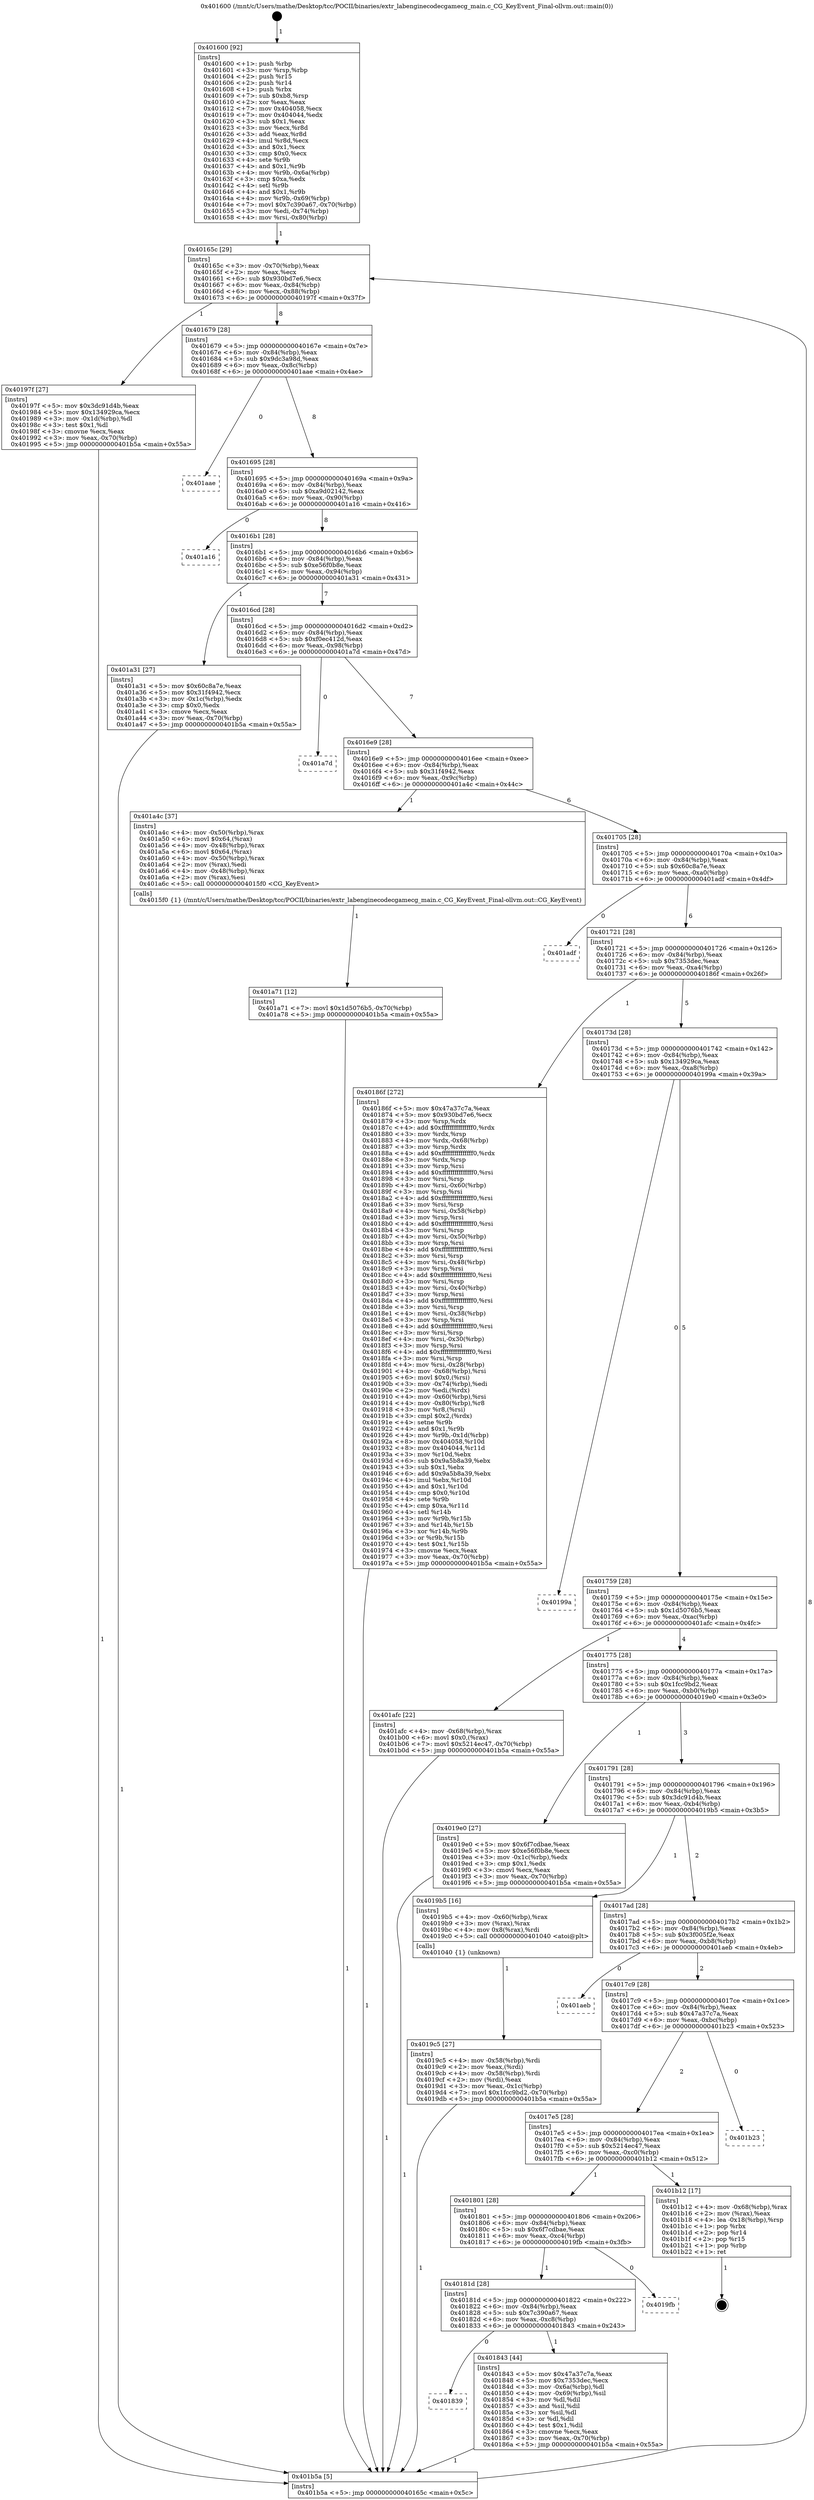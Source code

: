 digraph "0x401600" {
  label = "0x401600 (/mnt/c/Users/mathe/Desktop/tcc/POCII/binaries/extr_labenginecodecgamecg_main.c_CG_KeyEvent_Final-ollvm.out::main(0))"
  labelloc = "t"
  node[shape=record]

  Entry [label="",width=0.3,height=0.3,shape=circle,fillcolor=black,style=filled]
  "0x40165c" [label="{
     0x40165c [29]\l
     | [instrs]\l
     &nbsp;&nbsp;0x40165c \<+3\>: mov -0x70(%rbp),%eax\l
     &nbsp;&nbsp;0x40165f \<+2\>: mov %eax,%ecx\l
     &nbsp;&nbsp;0x401661 \<+6\>: sub $0x930bd7e6,%ecx\l
     &nbsp;&nbsp;0x401667 \<+6\>: mov %eax,-0x84(%rbp)\l
     &nbsp;&nbsp;0x40166d \<+6\>: mov %ecx,-0x88(%rbp)\l
     &nbsp;&nbsp;0x401673 \<+6\>: je 000000000040197f \<main+0x37f\>\l
  }"]
  "0x40197f" [label="{
     0x40197f [27]\l
     | [instrs]\l
     &nbsp;&nbsp;0x40197f \<+5\>: mov $0x3dc91d4b,%eax\l
     &nbsp;&nbsp;0x401984 \<+5\>: mov $0x134929ca,%ecx\l
     &nbsp;&nbsp;0x401989 \<+3\>: mov -0x1d(%rbp),%dl\l
     &nbsp;&nbsp;0x40198c \<+3\>: test $0x1,%dl\l
     &nbsp;&nbsp;0x40198f \<+3\>: cmovne %ecx,%eax\l
     &nbsp;&nbsp;0x401992 \<+3\>: mov %eax,-0x70(%rbp)\l
     &nbsp;&nbsp;0x401995 \<+5\>: jmp 0000000000401b5a \<main+0x55a\>\l
  }"]
  "0x401679" [label="{
     0x401679 [28]\l
     | [instrs]\l
     &nbsp;&nbsp;0x401679 \<+5\>: jmp 000000000040167e \<main+0x7e\>\l
     &nbsp;&nbsp;0x40167e \<+6\>: mov -0x84(%rbp),%eax\l
     &nbsp;&nbsp;0x401684 \<+5\>: sub $0x9dc3a98d,%eax\l
     &nbsp;&nbsp;0x401689 \<+6\>: mov %eax,-0x8c(%rbp)\l
     &nbsp;&nbsp;0x40168f \<+6\>: je 0000000000401aae \<main+0x4ae\>\l
  }"]
  Exit [label="",width=0.3,height=0.3,shape=circle,fillcolor=black,style=filled,peripheries=2]
  "0x401aae" [label="{
     0x401aae\l
  }", style=dashed]
  "0x401695" [label="{
     0x401695 [28]\l
     | [instrs]\l
     &nbsp;&nbsp;0x401695 \<+5\>: jmp 000000000040169a \<main+0x9a\>\l
     &nbsp;&nbsp;0x40169a \<+6\>: mov -0x84(%rbp),%eax\l
     &nbsp;&nbsp;0x4016a0 \<+5\>: sub $0xa9d02142,%eax\l
     &nbsp;&nbsp;0x4016a5 \<+6\>: mov %eax,-0x90(%rbp)\l
     &nbsp;&nbsp;0x4016ab \<+6\>: je 0000000000401a16 \<main+0x416\>\l
  }"]
  "0x401a71" [label="{
     0x401a71 [12]\l
     | [instrs]\l
     &nbsp;&nbsp;0x401a71 \<+7\>: movl $0x1d5076b5,-0x70(%rbp)\l
     &nbsp;&nbsp;0x401a78 \<+5\>: jmp 0000000000401b5a \<main+0x55a\>\l
  }"]
  "0x401a16" [label="{
     0x401a16\l
  }", style=dashed]
  "0x4016b1" [label="{
     0x4016b1 [28]\l
     | [instrs]\l
     &nbsp;&nbsp;0x4016b1 \<+5\>: jmp 00000000004016b6 \<main+0xb6\>\l
     &nbsp;&nbsp;0x4016b6 \<+6\>: mov -0x84(%rbp),%eax\l
     &nbsp;&nbsp;0x4016bc \<+5\>: sub $0xe56f0b8e,%eax\l
     &nbsp;&nbsp;0x4016c1 \<+6\>: mov %eax,-0x94(%rbp)\l
     &nbsp;&nbsp;0x4016c7 \<+6\>: je 0000000000401a31 \<main+0x431\>\l
  }"]
  "0x4019c5" [label="{
     0x4019c5 [27]\l
     | [instrs]\l
     &nbsp;&nbsp;0x4019c5 \<+4\>: mov -0x58(%rbp),%rdi\l
     &nbsp;&nbsp;0x4019c9 \<+2\>: mov %eax,(%rdi)\l
     &nbsp;&nbsp;0x4019cb \<+4\>: mov -0x58(%rbp),%rdi\l
     &nbsp;&nbsp;0x4019cf \<+2\>: mov (%rdi),%eax\l
     &nbsp;&nbsp;0x4019d1 \<+3\>: mov %eax,-0x1c(%rbp)\l
     &nbsp;&nbsp;0x4019d4 \<+7\>: movl $0x1fcc9bd2,-0x70(%rbp)\l
     &nbsp;&nbsp;0x4019db \<+5\>: jmp 0000000000401b5a \<main+0x55a\>\l
  }"]
  "0x401a31" [label="{
     0x401a31 [27]\l
     | [instrs]\l
     &nbsp;&nbsp;0x401a31 \<+5\>: mov $0x60c8a7e,%eax\l
     &nbsp;&nbsp;0x401a36 \<+5\>: mov $0x31f4942,%ecx\l
     &nbsp;&nbsp;0x401a3b \<+3\>: mov -0x1c(%rbp),%edx\l
     &nbsp;&nbsp;0x401a3e \<+3\>: cmp $0x0,%edx\l
     &nbsp;&nbsp;0x401a41 \<+3\>: cmove %ecx,%eax\l
     &nbsp;&nbsp;0x401a44 \<+3\>: mov %eax,-0x70(%rbp)\l
     &nbsp;&nbsp;0x401a47 \<+5\>: jmp 0000000000401b5a \<main+0x55a\>\l
  }"]
  "0x4016cd" [label="{
     0x4016cd [28]\l
     | [instrs]\l
     &nbsp;&nbsp;0x4016cd \<+5\>: jmp 00000000004016d2 \<main+0xd2\>\l
     &nbsp;&nbsp;0x4016d2 \<+6\>: mov -0x84(%rbp),%eax\l
     &nbsp;&nbsp;0x4016d8 \<+5\>: sub $0xf0ec412d,%eax\l
     &nbsp;&nbsp;0x4016dd \<+6\>: mov %eax,-0x98(%rbp)\l
     &nbsp;&nbsp;0x4016e3 \<+6\>: je 0000000000401a7d \<main+0x47d\>\l
  }"]
  "0x401600" [label="{
     0x401600 [92]\l
     | [instrs]\l
     &nbsp;&nbsp;0x401600 \<+1\>: push %rbp\l
     &nbsp;&nbsp;0x401601 \<+3\>: mov %rsp,%rbp\l
     &nbsp;&nbsp;0x401604 \<+2\>: push %r15\l
     &nbsp;&nbsp;0x401606 \<+2\>: push %r14\l
     &nbsp;&nbsp;0x401608 \<+1\>: push %rbx\l
     &nbsp;&nbsp;0x401609 \<+7\>: sub $0xb8,%rsp\l
     &nbsp;&nbsp;0x401610 \<+2\>: xor %eax,%eax\l
     &nbsp;&nbsp;0x401612 \<+7\>: mov 0x404058,%ecx\l
     &nbsp;&nbsp;0x401619 \<+7\>: mov 0x404044,%edx\l
     &nbsp;&nbsp;0x401620 \<+3\>: sub $0x1,%eax\l
     &nbsp;&nbsp;0x401623 \<+3\>: mov %ecx,%r8d\l
     &nbsp;&nbsp;0x401626 \<+3\>: add %eax,%r8d\l
     &nbsp;&nbsp;0x401629 \<+4\>: imul %r8d,%ecx\l
     &nbsp;&nbsp;0x40162d \<+3\>: and $0x1,%ecx\l
     &nbsp;&nbsp;0x401630 \<+3\>: cmp $0x0,%ecx\l
     &nbsp;&nbsp;0x401633 \<+4\>: sete %r9b\l
     &nbsp;&nbsp;0x401637 \<+4\>: and $0x1,%r9b\l
     &nbsp;&nbsp;0x40163b \<+4\>: mov %r9b,-0x6a(%rbp)\l
     &nbsp;&nbsp;0x40163f \<+3\>: cmp $0xa,%edx\l
     &nbsp;&nbsp;0x401642 \<+4\>: setl %r9b\l
     &nbsp;&nbsp;0x401646 \<+4\>: and $0x1,%r9b\l
     &nbsp;&nbsp;0x40164a \<+4\>: mov %r9b,-0x69(%rbp)\l
     &nbsp;&nbsp;0x40164e \<+7\>: movl $0x7c390a67,-0x70(%rbp)\l
     &nbsp;&nbsp;0x401655 \<+3\>: mov %edi,-0x74(%rbp)\l
     &nbsp;&nbsp;0x401658 \<+4\>: mov %rsi,-0x80(%rbp)\l
  }"]
  "0x401a7d" [label="{
     0x401a7d\l
  }", style=dashed]
  "0x4016e9" [label="{
     0x4016e9 [28]\l
     | [instrs]\l
     &nbsp;&nbsp;0x4016e9 \<+5\>: jmp 00000000004016ee \<main+0xee\>\l
     &nbsp;&nbsp;0x4016ee \<+6\>: mov -0x84(%rbp),%eax\l
     &nbsp;&nbsp;0x4016f4 \<+5\>: sub $0x31f4942,%eax\l
     &nbsp;&nbsp;0x4016f9 \<+6\>: mov %eax,-0x9c(%rbp)\l
     &nbsp;&nbsp;0x4016ff \<+6\>: je 0000000000401a4c \<main+0x44c\>\l
  }"]
  "0x401b5a" [label="{
     0x401b5a [5]\l
     | [instrs]\l
     &nbsp;&nbsp;0x401b5a \<+5\>: jmp 000000000040165c \<main+0x5c\>\l
  }"]
  "0x401a4c" [label="{
     0x401a4c [37]\l
     | [instrs]\l
     &nbsp;&nbsp;0x401a4c \<+4\>: mov -0x50(%rbp),%rax\l
     &nbsp;&nbsp;0x401a50 \<+6\>: movl $0x64,(%rax)\l
     &nbsp;&nbsp;0x401a56 \<+4\>: mov -0x48(%rbp),%rax\l
     &nbsp;&nbsp;0x401a5a \<+6\>: movl $0x64,(%rax)\l
     &nbsp;&nbsp;0x401a60 \<+4\>: mov -0x50(%rbp),%rax\l
     &nbsp;&nbsp;0x401a64 \<+2\>: mov (%rax),%edi\l
     &nbsp;&nbsp;0x401a66 \<+4\>: mov -0x48(%rbp),%rax\l
     &nbsp;&nbsp;0x401a6a \<+2\>: mov (%rax),%esi\l
     &nbsp;&nbsp;0x401a6c \<+5\>: call 00000000004015f0 \<CG_KeyEvent\>\l
     | [calls]\l
     &nbsp;&nbsp;0x4015f0 \{1\} (/mnt/c/Users/mathe/Desktop/tcc/POCII/binaries/extr_labenginecodecgamecg_main.c_CG_KeyEvent_Final-ollvm.out::CG_KeyEvent)\l
  }"]
  "0x401705" [label="{
     0x401705 [28]\l
     | [instrs]\l
     &nbsp;&nbsp;0x401705 \<+5\>: jmp 000000000040170a \<main+0x10a\>\l
     &nbsp;&nbsp;0x40170a \<+6\>: mov -0x84(%rbp),%eax\l
     &nbsp;&nbsp;0x401710 \<+5\>: sub $0x60c8a7e,%eax\l
     &nbsp;&nbsp;0x401715 \<+6\>: mov %eax,-0xa0(%rbp)\l
     &nbsp;&nbsp;0x40171b \<+6\>: je 0000000000401adf \<main+0x4df\>\l
  }"]
  "0x401839" [label="{
     0x401839\l
  }", style=dashed]
  "0x401adf" [label="{
     0x401adf\l
  }", style=dashed]
  "0x401721" [label="{
     0x401721 [28]\l
     | [instrs]\l
     &nbsp;&nbsp;0x401721 \<+5\>: jmp 0000000000401726 \<main+0x126\>\l
     &nbsp;&nbsp;0x401726 \<+6\>: mov -0x84(%rbp),%eax\l
     &nbsp;&nbsp;0x40172c \<+5\>: sub $0x7353dec,%eax\l
     &nbsp;&nbsp;0x401731 \<+6\>: mov %eax,-0xa4(%rbp)\l
     &nbsp;&nbsp;0x401737 \<+6\>: je 000000000040186f \<main+0x26f\>\l
  }"]
  "0x401843" [label="{
     0x401843 [44]\l
     | [instrs]\l
     &nbsp;&nbsp;0x401843 \<+5\>: mov $0x47a37c7a,%eax\l
     &nbsp;&nbsp;0x401848 \<+5\>: mov $0x7353dec,%ecx\l
     &nbsp;&nbsp;0x40184d \<+3\>: mov -0x6a(%rbp),%dl\l
     &nbsp;&nbsp;0x401850 \<+4\>: mov -0x69(%rbp),%sil\l
     &nbsp;&nbsp;0x401854 \<+3\>: mov %dl,%dil\l
     &nbsp;&nbsp;0x401857 \<+3\>: and %sil,%dil\l
     &nbsp;&nbsp;0x40185a \<+3\>: xor %sil,%dl\l
     &nbsp;&nbsp;0x40185d \<+3\>: or %dl,%dil\l
     &nbsp;&nbsp;0x401860 \<+4\>: test $0x1,%dil\l
     &nbsp;&nbsp;0x401864 \<+3\>: cmovne %ecx,%eax\l
     &nbsp;&nbsp;0x401867 \<+3\>: mov %eax,-0x70(%rbp)\l
     &nbsp;&nbsp;0x40186a \<+5\>: jmp 0000000000401b5a \<main+0x55a\>\l
  }"]
  "0x40186f" [label="{
     0x40186f [272]\l
     | [instrs]\l
     &nbsp;&nbsp;0x40186f \<+5\>: mov $0x47a37c7a,%eax\l
     &nbsp;&nbsp;0x401874 \<+5\>: mov $0x930bd7e6,%ecx\l
     &nbsp;&nbsp;0x401879 \<+3\>: mov %rsp,%rdx\l
     &nbsp;&nbsp;0x40187c \<+4\>: add $0xfffffffffffffff0,%rdx\l
     &nbsp;&nbsp;0x401880 \<+3\>: mov %rdx,%rsp\l
     &nbsp;&nbsp;0x401883 \<+4\>: mov %rdx,-0x68(%rbp)\l
     &nbsp;&nbsp;0x401887 \<+3\>: mov %rsp,%rdx\l
     &nbsp;&nbsp;0x40188a \<+4\>: add $0xfffffffffffffff0,%rdx\l
     &nbsp;&nbsp;0x40188e \<+3\>: mov %rdx,%rsp\l
     &nbsp;&nbsp;0x401891 \<+3\>: mov %rsp,%rsi\l
     &nbsp;&nbsp;0x401894 \<+4\>: add $0xfffffffffffffff0,%rsi\l
     &nbsp;&nbsp;0x401898 \<+3\>: mov %rsi,%rsp\l
     &nbsp;&nbsp;0x40189b \<+4\>: mov %rsi,-0x60(%rbp)\l
     &nbsp;&nbsp;0x40189f \<+3\>: mov %rsp,%rsi\l
     &nbsp;&nbsp;0x4018a2 \<+4\>: add $0xfffffffffffffff0,%rsi\l
     &nbsp;&nbsp;0x4018a6 \<+3\>: mov %rsi,%rsp\l
     &nbsp;&nbsp;0x4018a9 \<+4\>: mov %rsi,-0x58(%rbp)\l
     &nbsp;&nbsp;0x4018ad \<+3\>: mov %rsp,%rsi\l
     &nbsp;&nbsp;0x4018b0 \<+4\>: add $0xfffffffffffffff0,%rsi\l
     &nbsp;&nbsp;0x4018b4 \<+3\>: mov %rsi,%rsp\l
     &nbsp;&nbsp;0x4018b7 \<+4\>: mov %rsi,-0x50(%rbp)\l
     &nbsp;&nbsp;0x4018bb \<+3\>: mov %rsp,%rsi\l
     &nbsp;&nbsp;0x4018be \<+4\>: add $0xfffffffffffffff0,%rsi\l
     &nbsp;&nbsp;0x4018c2 \<+3\>: mov %rsi,%rsp\l
     &nbsp;&nbsp;0x4018c5 \<+4\>: mov %rsi,-0x48(%rbp)\l
     &nbsp;&nbsp;0x4018c9 \<+3\>: mov %rsp,%rsi\l
     &nbsp;&nbsp;0x4018cc \<+4\>: add $0xfffffffffffffff0,%rsi\l
     &nbsp;&nbsp;0x4018d0 \<+3\>: mov %rsi,%rsp\l
     &nbsp;&nbsp;0x4018d3 \<+4\>: mov %rsi,-0x40(%rbp)\l
     &nbsp;&nbsp;0x4018d7 \<+3\>: mov %rsp,%rsi\l
     &nbsp;&nbsp;0x4018da \<+4\>: add $0xfffffffffffffff0,%rsi\l
     &nbsp;&nbsp;0x4018de \<+3\>: mov %rsi,%rsp\l
     &nbsp;&nbsp;0x4018e1 \<+4\>: mov %rsi,-0x38(%rbp)\l
     &nbsp;&nbsp;0x4018e5 \<+3\>: mov %rsp,%rsi\l
     &nbsp;&nbsp;0x4018e8 \<+4\>: add $0xfffffffffffffff0,%rsi\l
     &nbsp;&nbsp;0x4018ec \<+3\>: mov %rsi,%rsp\l
     &nbsp;&nbsp;0x4018ef \<+4\>: mov %rsi,-0x30(%rbp)\l
     &nbsp;&nbsp;0x4018f3 \<+3\>: mov %rsp,%rsi\l
     &nbsp;&nbsp;0x4018f6 \<+4\>: add $0xfffffffffffffff0,%rsi\l
     &nbsp;&nbsp;0x4018fa \<+3\>: mov %rsi,%rsp\l
     &nbsp;&nbsp;0x4018fd \<+4\>: mov %rsi,-0x28(%rbp)\l
     &nbsp;&nbsp;0x401901 \<+4\>: mov -0x68(%rbp),%rsi\l
     &nbsp;&nbsp;0x401905 \<+6\>: movl $0x0,(%rsi)\l
     &nbsp;&nbsp;0x40190b \<+3\>: mov -0x74(%rbp),%edi\l
     &nbsp;&nbsp;0x40190e \<+2\>: mov %edi,(%rdx)\l
     &nbsp;&nbsp;0x401910 \<+4\>: mov -0x60(%rbp),%rsi\l
     &nbsp;&nbsp;0x401914 \<+4\>: mov -0x80(%rbp),%r8\l
     &nbsp;&nbsp;0x401918 \<+3\>: mov %r8,(%rsi)\l
     &nbsp;&nbsp;0x40191b \<+3\>: cmpl $0x2,(%rdx)\l
     &nbsp;&nbsp;0x40191e \<+4\>: setne %r9b\l
     &nbsp;&nbsp;0x401922 \<+4\>: and $0x1,%r9b\l
     &nbsp;&nbsp;0x401926 \<+4\>: mov %r9b,-0x1d(%rbp)\l
     &nbsp;&nbsp;0x40192a \<+8\>: mov 0x404058,%r10d\l
     &nbsp;&nbsp;0x401932 \<+8\>: mov 0x404044,%r11d\l
     &nbsp;&nbsp;0x40193a \<+3\>: mov %r10d,%ebx\l
     &nbsp;&nbsp;0x40193d \<+6\>: sub $0x9a5b8a39,%ebx\l
     &nbsp;&nbsp;0x401943 \<+3\>: sub $0x1,%ebx\l
     &nbsp;&nbsp;0x401946 \<+6\>: add $0x9a5b8a39,%ebx\l
     &nbsp;&nbsp;0x40194c \<+4\>: imul %ebx,%r10d\l
     &nbsp;&nbsp;0x401950 \<+4\>: and $0x1,%r10d\l
     &nbsp;&nbsp;0x401954 \<+4\>: cmp $0x0,%r10d\l
     &nbsp;&nbsp;0x401958 \<+4\>: sete %r9b\l
     &nbsp;&nbsp;0x40195c \<+4\>: cmp $0xa,%r11d\l
     &nbsp;&nbsp;0x401960 \<+4\>: setl %r14b\l
     &nbsp;&nbsp;0x401964 \<+3\>: mov %r9b,%r15b\l
     &nbsp;&nbsp;0x401967 \<+3\>: and %r14b,%r15b\l
     &nbsp;&nbsp;0x40196a \<+3\>: xor %r14b,%r9b\l
     &nbsp;&nbsp;0x40196d \<+3\>: or %r9b,%r15b\l
     &nbsp;&nbsp;0x401970 \<+4\>: test $0x1,%r15b\l
     &nbsp;&nbsp;0x401974 \<+3\>: cmovne %ecx,%eax\l
     &nbsp;&nbsp;0x401977 \<+3\>: mov %eax,-0x70(%rbp)\l
     &nbsp;&nbsp;0x40197a \<+5\>: jmp 0000000000401b5a \<main+0x55a\>\l
  }"]
  "0x40173d" [label="{
     0x40173d [28]\l
     | [instrs]\l
     &nbsp;&nbsp;0x40173d \<+5\>: jmp 0000000000401742 \<main+0x142\>\l
     &nbsp;&nbsp;0x401742 \<+6\>: mov -0x84(%rbp),%eax\l
     &nbsp;&nbsp;0x401748 \<+5\>: sub $0x134929ca,%eax\l
     &nbsp;&nbsp;0x40174d \<+6\>: mov %eax,-0xa8(%rbp)\l
     &nbsp;&nbsp;0x401753 \<+6\>: je 000000000040199a \<main+0x39a\>\l
  }"]
  "0x40181d" [label="{
     0x40181d [28]\l
     | [instrs]\l
     &nbsp;&nbsp;0x40181d \<+5\>: jmp 0000000000401822 \<main+0x222\>\l
     &nbsp;&nbsp;0x401822 \<+6\>: mov -0x84(%rbp),%eax\l
     &nbsp;&nbsp;0x401828 \<+5\>: sub $0x7c390a67,%eax\l
     &nbsp;&nbsp;0x40182d \<+6\>: mov %eax,-0xc8(%rbp)\l
     &nbsp;&nbsp;0x401833 \<+6\>: je 0000000000401843 \<main+0x243\>\l
  }"]
  "0x40199a" [label="{
     0x40199a\l
  }", style=dashed]
  "0x401759" [label="{
     0x401759 [28]\l
     | [instrs]\l
     &nbsp;&nbsp;0x401759 \<+5\>: jmp 000000000040175e \<main+0x15e\>\l
     &nbsp;&nbsp;0x40175e \<+6\>: mov -0x84(%rbp),%eax\l
     &nbsp;&nbsp;0x401764 \<+5\>: sub $0x1d5076b5,%eax\l
     &nbsp;&nbsp;0x401769 \<+6\>: mov %eax,-0xac(%rbp)\l
     &nbsp;&nbsp;0x40176f \<+6\>: je 0000000000401afc \<main+0x4fc\>\l
  }"]
  "0x4019fb" [label="{
     0x4019fb\l
  }", style=dashed]
  "0x401afc" [label="{
     0x401afc [22]\l
     | [instrs]\l
     &nbsp;&nbsp;0x401afc \<+4\>: mov -0x68(%rbp),%rax\l
     &nbsp;&nbsp;0x401b00 \<+6\>: movl $0x0,(%rax)\l
     &nbsp;&nbsp;0x401b06 \<+7\>: movl $0x5214ec47,-0x70(%rbp)\l
     &nbsp;&nbsp;0x401b0d \<+5\>: jmp 0000000000401b5a \<main+0x55a\>\l
  }"]
  "0x401775" [label="{
     0x401775 [28]\l
     | [instrs]\l
     &nbsp;&nbsp;0x401775 \<+5\>: jmp 000000000040177a \<main+0x17a\>\l
     &nbsp;&nbsp;0x40177a \<+6\>: mov -0x84(%rbp),%eax\l
     &nbsp;&nbsp;0x401780 \<+5\>: sub $0x1fcc9bd2,%eax\l
     &nbsp;&nbsp;0x401785 \<+6\>: mov %eax,-0xb0(%rbp)\l
     &nbsp;&nbsp;0x40178b \<+6\>: je 00000000004019e0 \<main+0x3e0\>\l
  }"]
  "0x401801" [label="{
     0x401801 [28]\l
     | [instrs]\l
     &nbsp;&nbsp;0x401801 \<+5\>: jmp 0000000000401806 \<main+0x206\>\l
     &nbsp;&nbsp;0x401806 \<+6\>: mov -0x84(%rbp),%eax\l
     &nbsp;&nbsp;0x40180c \<+5\>: sub $0x6f7cdbae,%eax\l
     &nbsp;&nbsp;0x401811 \<+6\>: mov %eax,-0xc4(%rbp)\l
     &nbsp;&nbsp;0x401817 \<+6\>: je 00000000004019fb \<main+0x3fb\>\l
  }"]
  "0x4019e0" [label="{
     0x4019e0 [27]\l
     | [instrs]\l
     &nbsp;&nbsp;0x4019e0 \<+5\>: mov $0x6f7cdbae,%eax\l
     &nbsp;&nbsp;0x4019e5 \<+5\>: mov $0xe56f0b8e,%ecx\l
     &nbsp;&nbsp;0x4019ea \<+3\>: mov -0x1c(%rbp),%edx\l
     &nbsp;&nbsp;0x4019ed \<+3\>: cmp $0x1,%edx\l
     &nbsp;&nbsp;0x4019f0 \<+3\>: cmovl %ecx,%eax\l
     &nbsp;&nbsp;0x4019f3 \<+3\>: mov %eax,-0x70(%rbp)\l
     &nbsp;&nbsp;0x4019f6 \<+5\>: jmp 0000000000401b5a \<main+0x55a\>\l
  }"]
  "0x401791" [label="{
     0x401791 [28]\l
     | [instrs]\l
     &nbsp;&nbsp;0x401791 \<+5\>: jmp 0000000000401796 \<main+0x196\>\l
     &nbsp;&nbsp;0x401796 \<+6\>: mov -0x84(%rbp),%eax\l
     &nbsp;&nbsp;0x40179c \<+5\>: sub $0x3dc91d4b,%eax\l
     &nbsp;&nbsp;0x4017a1 \<+6\>: mov %eax,-0xb4(%rbp)\l
     &nbsp;&nbsp;0x4017a7 \<+6\>: je 00000000004019b5 \<main+0x3b5\>\l
  }"]
  "0x401b12" [label="{
     0x401b12 [17]\l
     | [instrs]\l
     &nbsp;&nbsp;0x401b12 \<+4\>: mov -0x68(%rbp),%rax\l
     &nbsp;&nbsp;0x401b16 \<+2\>: mov (%rax),%eax\l
     &nbsp;&nbsp;0x401b18 \<+4\>: lea -0x18(%rbp),%rsp\l
     &nbsp;&nbsp;0x401b1c \<+1\>: pop %rbx\l
     &nbsp;&nbsp;0x401b1d \<+2\>: pop %r14\l
     &nbsp;&nbsp;0x401b1f \<+2\>: pop %r15\l
     &nbsp;&nbsp;0x401b21 \<+1\>: pop %rbp\l
     &nbsp;&nbsp;0x401b22 \<+1\>: ret\l
  }"]
  "0x4019b5" [label="{
     0x4019b5 [16]\l
     | [instrs]\l
     &nbsp;&nbsp;0x4019b5 \<+4\>: mov -0x60(%rbp),%rax\l
     &nbsp;&nbsp;0x4019b9 \<+3\>: mov (%rax),%rax\l
     &nbsp;&nbsp;0x4019bc \<+4\>: mov 0x8(%rax),%rdi\l
     &nbsp;&nbsp;0x4019c0 \<+5\>: call 0000000000401040 \<atoi@plt\>\l
     | [calls]\l
     &nbsp;&nbsp;0x401040 \{1\} (unknown)\l
  }"]
  "0x4017ad" [label="{
     0x4017ad [28]\l
     | [instrs]\l
     &nbsp;&nbsp;0x4017ad \<+5\>: jmp 00000000004017b2 \<main+0x1b2\>\l
     &nbsp;&nbsp;0x4017b2 \<+6\>: mov -0x84(%rbp),%eax\l
     &nbsp;&nbsp;0x4017b8 \<+5\>: sub $0x3f005f2e,%eax\l
     &nbsp;&nbsp;0x4017bd \<+6\>: mov %eax,-0xb8(%rbp)\l
     &nbsp;&nbsp;0x4017c3 \<+6\>: je 0000000000401aeb \<main+0x4eb\>\l
  }"]
  "0x4017e5" [label="{
     0x4017e5 [28]\l
     | [instrs]\l
     &nbsp;&nbsp;0x4017e5 \<+5\>: jmp 00000000004017ea \<main+0x1ea\>\l
     &nbsp;&nbsp;0x4017ea \<+6\>: mov -0x84(%rbp),%eax\l
     &nbsp;&nbsp;0x4017f0 \<+5\>: sub $0x5214ec47,%eax\l
     &nbsp;&nbsp;0x4017f5 \<+6\>: mov %eax,-0xc0(%rbp)\l
     &nbsp;&nbsp;0x4017fb \<+6\>: je 0000000000401b12 \<main+0x512\>\l
  }"]
  "0x401aeb" [label="{
     0x401aeb\l
  }", style=dashed]
  "0x4017c9" [label="{
     0x4017c9 [28]\l
     | [instrs]\l
     &nbsp;&nbsp;0x4017c9 \<+5\>: jmp 00000000004017ce \<main+0x1ce\>\l
     &nbsp;&nbsp;0x4017ce \<+6\>: mov -0x84(%rbp),%eax\l
     &nbsp;&nbsp;0x4017d4 \<+5\>: sub $0x47a37c7a,%eax\l
     &nbsp;&nbsp;0x4017d9 \<+6\>: mov %eax,-0xbc(%rbp)\l
     &nbsp;&nbsp;0x4017df \<+6\>: je 0000000000401b23 \<main+0x523\>\l
  }"]
  "0x401b23" [label="{
     0x401b23\l
  }", style=dashed]
  Entry -> "0x401600" [label=" 1"]
  "0x40165c" -> "0x40197f" [label=" 1"]
  "0x40165c" -> "0x401679" [label=" 8"]
  "0x401b12" -> Exit [label=" 1"]
  "0x401679" -> "0x401aae" [label=" 0"]
  "0x401679" -> "0x401695" [label=" 8"]
  "0x401afc" -> "0x401b5a" [label=" 1"]
  "0x401695" -> "0x401a16" [label=" 0"]
  "0x401695" -> "0x4016b1" [label=" 8"]
  "0x401a71" -> "0x401b5a" [label=" 1"]
  "0x4016b1" -> "0x401a31" [label=" 1"]
  "0x4016b1" -> "0x4016cd" [label=" 7"]
  "0x401a4c" -> "0x401a71" [label=" 1"]
  "0x4016cd" -> "0x401a7d" [label=" 0"]
  "0x4016cd" -> "0x4016e9" [label=" 7"]
  "0x4019e0" -> "0x401b5a" [label=" 1"]
  "0x4016e9" -> "0x401a4c" [label=" 1"]
  "0x4016e9" -> "0x401705" [label=" 6"]
  "0x4019c5" -> "0x401b5a" [label=" 1"]
  "0x401705" -> "0x401adf" [label=" 0"]
  "0x401705" -> "0x401721" [label=" 6"]
  "0x4019b5" -> "0x4019c5" [label=" 1"]
  "0x401721" -> "0x40186f" [label=" 1"]
  "0x401721" -> "0x40173d" [label=" 5"]
  "0x40197f" -> "0x401b5a" [label=" 1"]
  "0x40173d" -> "0x40199a" [label=" 0"]
  "0x40173d" -> "0x401759" [label=" 5"]
  "0x401a31" -> "0x401b5a" [label=" 1"]
  "0x401759" -> "0x401afc" [label=" 1"]
  "0x401759" -> "0x401775" [label=" 4"]
  "0x401b5a" -> "0x40165c" [label=" 8"]
  "0x401775" -> "0x4019e0" [label=" 1"]
  "0x401775" -> "0x401791" [label=" 3"]
  "0x401843" -> "0x401b5a" [label=" 1"]
  "0x401791" -> "0x4019b5" [label=" 1"]
  "0x401791" -> "0x4017ad" [label=" 2"]
  "0x40181d" -> "0x401839" [label=" 0"]
  "0x4017ad" -> "0x401aeb" [label=" 0"]
  "0x4017ad" -> "0x4017c9" [label=" 2"]
  "0x40186f" -> "0x401b5a" [label=" 1"]
  "0x4017c9" -> "0x401b23" [label=" 0"]
  "0x4017c9" -> "0x4017e5" [label=" 2"]
  "0x40181d" -> "0x401843" [label=" 1"]
  "0x4017e5" -> "0x401b12" [label=" 1"]
  "0x4017e5" -> "0x401801" [label=" 1"]
  "0x401600" -> "0x40165c" [label=" 1"]
  "0x401801" -> "0x4019fb" [label=" 0"]
  "0x401801" -> "0x40181d" [label=" 1"]
}
